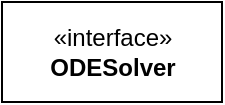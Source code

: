 <mxfile>
    <diagram id="53MEjHXq6fo7oVXVf5S7" name="Page-1">
        <mxGraphModel dx="172" dy="82" grid="1" gridSize="10" guides="1" tooltips="1" connect="1" arrows="1" fold="1" page="1" pageScale="1" pageWidth="850" pageHeight="1100" math="0" shadow="0">
            <root>
                <mxCell id="0"/>
                <mxCell id="1" parent="0"/>
                <mxCell id="6" value="«interface»&lt;br&gt;&lt;b&gt;ODESolver&lt;/b&gt;" style="html=1;" vertex="1" parent="1">
                    <mxGeometry x="410" y="100" width="110" height="50" as="geometry"/>
                </mxCell>
            </root>
        </mxGraphModel>
    </diagram>
</mxfile>